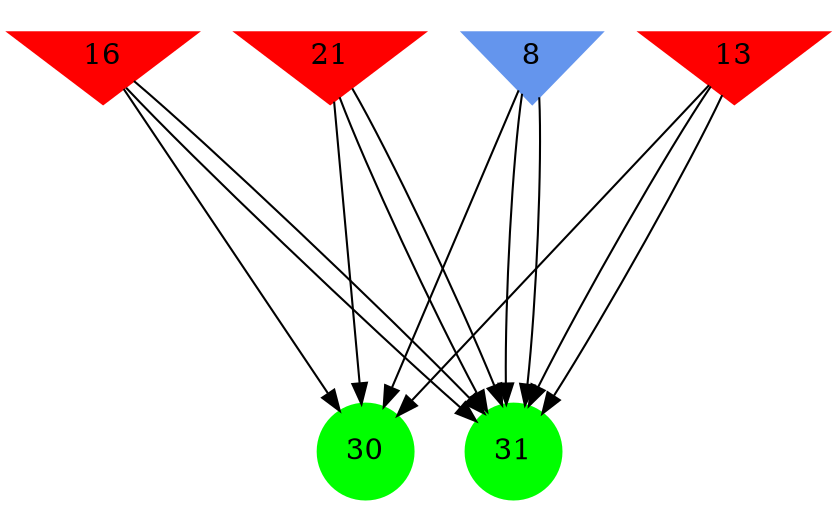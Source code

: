 digraph brain {
	ranksep=2.0;
	8 [shape=invtriangle,style=filled,color=cornflowerblue];
	13 [shape=invtriangle,style=filled,color=red];
	16 [shape=invtriangle,style=filled,color=red];
	21 [shape=invtriangle,style=filled,color=red];
	30 [shape=circle,style=filled,color=green];
	31 [shape=circle,style=filled,color=green];
	21	->	31;
	21	->	30;
	21	->	31;
	8	->	31;
	8	->	30;
	8	->	31;
	13	->	31;
	13	->	30;
	13	->	31;
	16	->	31;
	16	->	30;
	16	->	31;
	{ rank=same; 8; 13; 16; 21; }
	{ rank=same; }
	{ rank=same; 30; 31; }
}

